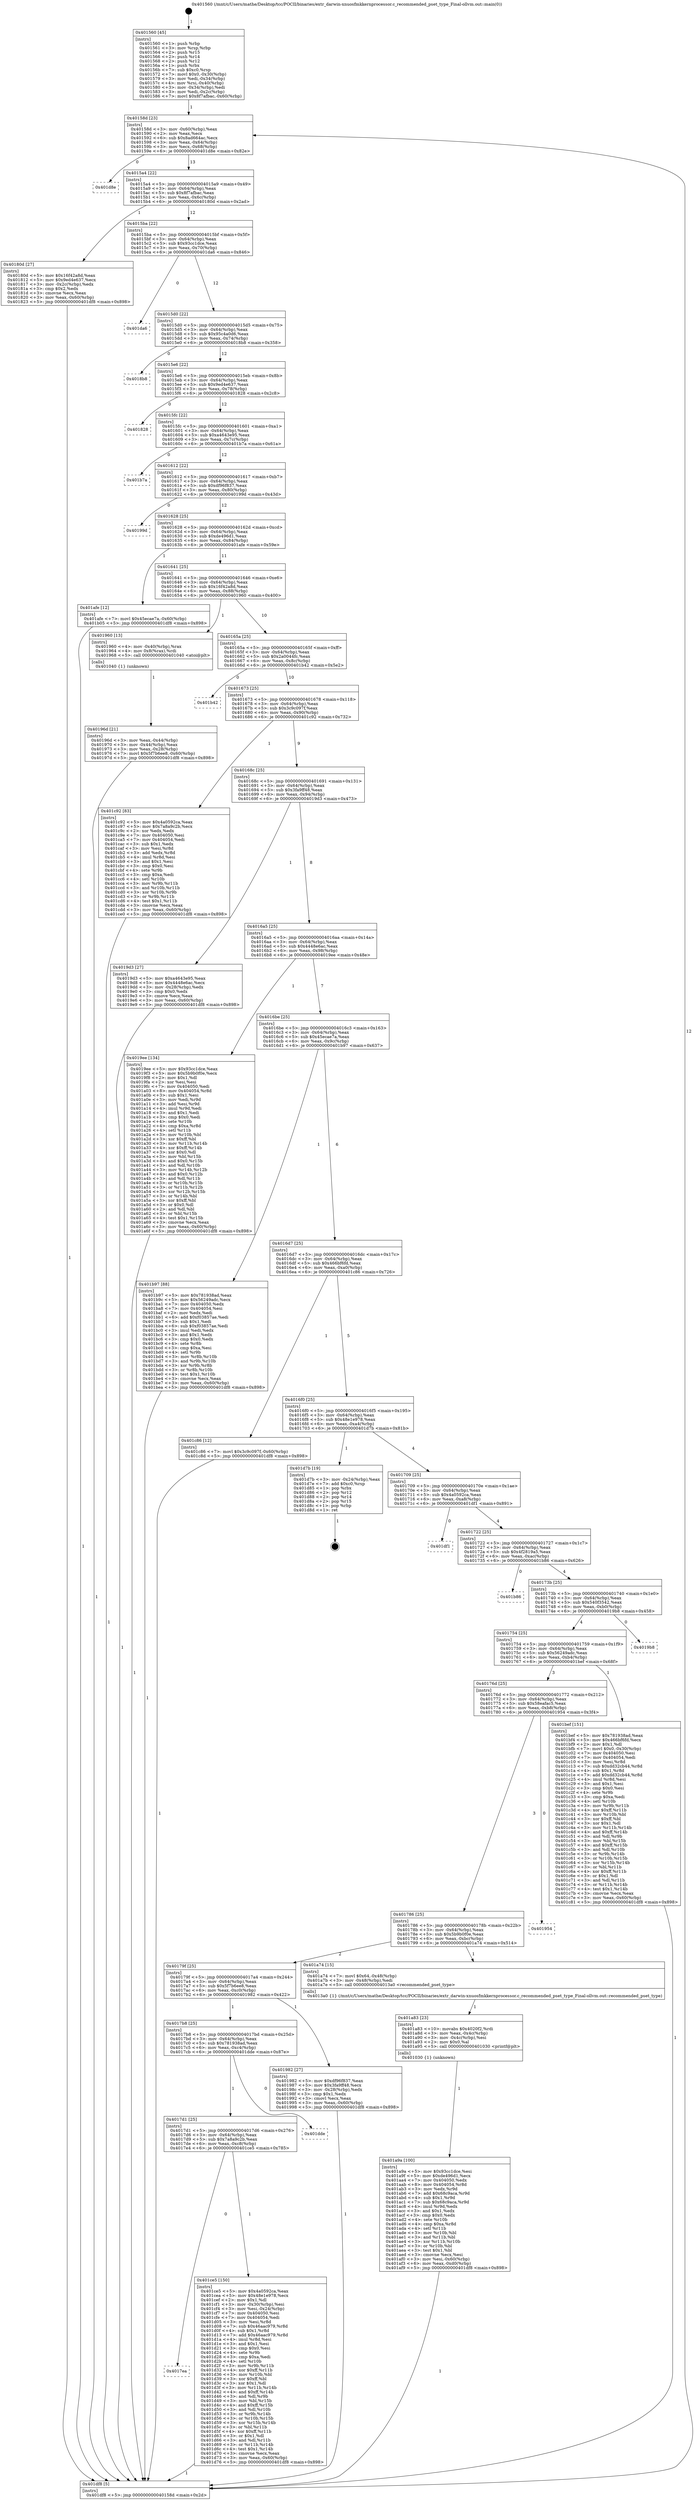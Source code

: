 digraph "0x401560" {
  label = "0x401560 (/mnt/c/Users/mathe/Desktop/tcc/POCII/binaries/extr_darwin-xnuosfmkkernprocessor.c_recommended_pset_type_Final-ollvm.out::main(0))"
  labelloc = "t"
  node[shape=record]

  Entry [label="",width=0.3,height=0.3,shape=circle,fillcolor=black,style=filled]
  "0x40158d" [label="{
     0x40158d [23]\l
     | [instrs]\l
     &nbsp;&nbsp;0x40158d \<+3\>: mov -0x60(%rbp),%eax\l
     &nbsp;&nbsp;0x401590 \<+2\>: mov %eax,%ecx\l
     &nbsp;&nbsp;0x401592 \<+6\>: sub $0x8ad664ac,%ecx\l
     &nbsp;&nbsp;0x401598 \<+3\>: mov %eax,-0x64(%rbp)\l
     &nbsp;&nbsp;0x40159b \<+3\>: mov %ecx,-0x68(%rbp)\l
     &nbsp;&nbsp;0x40159e \<+6\>: je 0000000000401d8e \<main+0x82e\>\l
  }"]
  "0x401d8e" [label="{
     0x401d8e\l
  }", style=dashed]
  "0x4015a4" [label="{
     0x4015a4 [22]\l
     | [instrs]\l
     &nbsp;&nbsp;0x4015a4 \<+5\>: jmp 00000000004015a9 \<main+0x49\>\l
     &nbsp;&nbsp;0x4015a9 \<+3\>: mov -0x64(%rbp),%eax\l
     &nbsp;&nbsp;0x4015ac \<+5\>: sub $0x8f7afbac,%eax\l
     &nbsp;&nbsp;0x4015b1 \<+3\>: mov %eax,-0x6c(%rbp)\l
     &nbsp;&nbsp;0x4015b4 \<+6\>: je 000000000040180d \<main+0x2ad\>\l
  }"]
  Exit [label="",width=0.3,height=0.3,shape=circle,fillcolor=black,style=filled,peripheries=2]
  "0x40180d" [label="{
     0x40180d [27]\l
     | [instrs]\l
     &nbsp;&nbsp;0x40180d \<+5\>: mov $0x16f42a8d,%eax\l
     &nbsp;&nbsp;0x401812 \<+5\>: mov $0x9ed4e637,%ecx\l
     &nbsp;&nbsp;0x401817 \<+3\>: mov -0x2c(%rbp),%edx\l
     &nbsp;&nbsp;0x40181a \<+3\>: cmp $0x2,%edx\l
     &nbsp;&nbsp;0x40181d \<+3\>: cmovne %ecx,%eax\l
     &nbsp;&nbsp;0x401820 \<+3\>: mov %eax,-0x60(%rbp)\l
     &nbsp;&nbsp;0x401823 \<+5\>: jmp 0000000000401df8 \<main+0x898\>\l
  }"]
  "0x4015ba" [label="{
     0x4015ba [22]\l
     | [instrs]\l
     &nbsp;&nbsp;0x4015ba \<+5\>: jmp 00000000004015bf \<main+0x5f\>\l
     &nbsp;&nbsp;0x4015bf \<+3\>: mov -0x64(%rbp),%eax\l
     &nbsp;&nbsp;0x4015c2 \<+5\>: sub $0x93cc1dce,%eax\l
     &nbsp;&nbsp;0x4015c7 \<+3\>: mov %eax,-0x70(%rbp)\l
     &nbsp;&nbsp;0x4015ca \<+6\>: je 0000000000401da6 \<main+0x846\>\l
  }"]
  "0x401df8" [label="{
     0x401df8 [5]\l
     | [instrs]\l
     &nbsp;&nbsp;0x401df8 \<+5\>: jmp 000000000040158d \<main+0x2d\>\l
  }"]
  "0x401560" [label="{
     0x401560 [45]\l
     | [instrs]\l
     &nbsp;&nbsp;0x401560 \<+1\>: push %rbp\l
     &nbsp;&nbsp;0x401561 \<+3\>: mov %rsp,%rbp\l
     &nbsp;&nbsp;0x401564 \<+2\>: push %r15\l
     &nbsp;&nbsp;0x401566 \<+2\>: push %r14\l
     &nbsp;&nbsp;0x401568 \<+2\>: push %r12\l
     &nbsp;&nbsp;0x40156a \<+1\>: push %rbx\l
     &nbsp;&nbsp;0x40156b \<+7\>: sub $0xc0,%rsp\l
     &nbsp;&nbsp;0x401572 \<+7\>: movl $0x0,-0x30(%rbp)\l
     &nbsp;&nbsp;0x401579 \<+3\>: mov %edi,-0x34(%rbp)\l
     &nbsp;&nbsp;0x40157c \<+4\>: mov %rsi,-0x40(%rbp)\l
     &nbsp;&nbsp;0x401580 \<+3\>: mov -0x34(%rbp),%edi\l
     &nbsp;&nbsp;0x401583 \<+3\>: mov %edi,-0x2c(%rbp)\l
     &nbsp;&nbsp;0x401586 \<+7\>: movl $0x8f7afbac,-0x60(%rbp)\l
  }"]
  "0x4017ea" [label="{
     0x4017ea\l
  }", style=dashed]
  "0x401da6" [label="{
     0x401da6\l
  }", style=dashed]
  "0x4015d0" [label="{
     0x4015d0 [22]\l
     | [instrs]\l
     &nbsp;&nbsp;0x4015d0 \<+5\>: jmp 00000000004015d5 \<main+0x75\>\l
     &nbsp;&nbsp;0x4015d5 \<+3\>: mov -0x64(%rbp),%eax\l
     &nbsp;&nbsp;0x4015d8 \<+5\>: sub $0x95c4a0d6,%eax\l
     &nbsp;&nbsp;0x4015dd \<+3\>: mov %eax,-0x74(%rbp)\l
     &nbsp;&nbsp;0x4015e0 \<+6\>: je 00000000004018b8 \<main+0x358\>\l
  }"]
  "0x401ce5" [label="{
     0x401ce5 [150]\l
     | [instrs]\l
     &nbsp;&nbsp;0x401ce5 \<+5\>: mov $0x4a0592ca,%eax\l
     &nbsp;&nbsp;0x401cea \<+5\>: mov $0x48e1e978,%ecx\l
     &nbsp;&nbsp;0x401cef \<+2\>: mov $0x1,%dl\l
     &nbsp;&nbsp;0x401cf1 \<+3\>: mov -0x30(%rbp),%esi\l
     &nbsp;&nbsp;0x401cf4 \<+3\>: mov %esi,-0x24(%rbp)\l
     &nbsp;&nbsp;0x401cf7 \<+7\>: mov 0x404050,%esi\l
     &nbsp;&nbsp;0x401cfe \<+7\>: mov 0x404054,%edi\l
     &nbsp;&nbsp;0x401d05 \<+3\>: mov %esi,%r8d\l
     &nbsp;&nbsp;0x401d08 \<+7\>: sub $0x46aac979,%r8d\l
     &nbsp;&nbsp;0x401d0f \<+4\>: sub $0x1,%r8d\l
     &nbsp;&nbsp;0x401d13 \<+7\>: add $0x46aac979,%r8d\l
     &nbsp;&nbsp;0x401d1a \<+4\>: imul %r8d,%esi\l
     &nbsp;&nbsp;0x401d1e \<+3\>: and $0x1,%esi\l
     &nbsp;&nbsp;0x401d21 \<+3\>: cmp $0x0,%esi\l
     &nbsp;&nbsp;0x401d24 \<+4\>: sete %r9b\l
     &nbsp;&nbsp;0x401d28 \<+3\>: cmp $0xa,%edi\l
     &nbsp;&nbsp;0x401d2b \<+4\>: setl %r10b\l
     &nbsp;&nbsp;0x401d2f \<+3\>: mov %r9b,%r11b\l
     &nbsp;&nbsp;0x401d32 \<+4\>: xor $0xff,%r11b\l
     &nbsp;&nbsp;0x401d36 \<+3\>: mov %r10b,%bl\l
     &nbsp;&nbsp;0x401d39 \<+3\>: xor $0xff,%bl\l
     &nbsp;&nbsp;0x401d3c \<+3\>: xor $0x1,%dl\l
     &nbsp;&nbsp;0x401d3f \<+3\>: mov %r11b,%r14b\l
     &nbsp;&nbsp;0x401d42 \<+4\>: and $0xff,%r14b\l
     &nbsp;&nbsp;0x401d46 \<+3\>: and %dl,%r9b\l
     &nbsp;&nbsp;0x401d49 \<+3\>: mov %bl,%r15b\l
     &nbsp;&nbsp;0x401d4c \<+4\>: and $0xff,%r15b\l
     &nbsp;&nbsp;0x401d50 \<+3\>: and %dl,%r10b\l
     &nbsp;&nbsp;0x401d53 \<+3\>: or %r9b,%r14b\l
     &nbsp;&nbsp;0x401d56 \<+3\>: or %r10b,%r15b\l
     &nbsp;&nbsp;0x401d59 \<+3\>: xor %r15b,%r14b\l
     &nbsp;&nbsp;0x401d5c \<+3\>: or %bl,%r11b\l
     &nbsp;&nbsp;0x401d5f \<+4\>: xor $0xff,%r11b\l
     &nbsp;&nbsp;0x401d63 \<+3\>: or $0x1,%dl\l
     &nbsp;&nbsp;0x401d66 \<+3\>: and %dl,%r11b\l
     &nbsp;&nbsp;0x401d69 \<+3\>: or %r11b,%r14b\l
     &nbsp;&nbsp;0x401d6c \<+4\>: test $0x1,%r14b\l
     &nbsp;&nbsp;0x401d70 \<+3\>: cmovne %ecx,%eax\l
     &nbsp;&nbsp;0x401d73 \<+3\>: mov %eax,-0x60(%rbp)\l
     &nbsp;&nbsp;0x401d76 \<+5\>: jmp 0000000000401df8 \<main+0x898\>\l
  }"]
  "0x4018b8" [label="{
     0x4018b8\l
  }", style=dashed]
  "0x4015e6" [label="{
     0x4015e6 [22]\l
     | [instrs]\l
     &nbsp;&nbsp;0x4015e6 \<+5\>: jmp 00000000004015eb \<main+0x8b\>\l
     &nbsp;&nbsp;0x4015eb \<+3\>: mov -0x64(%rbp),%eax\l
     &nbsp;&nbsp;0x4015ee \<+5\>: sub $0x9ed4e637,%eax\l
     &nbsp;&nbsp;0x4015f3 \<+3\>: mov %eax,-0x78(%rbp)\l
     &nbsp;&nbsp;0x4015f6 \<+6\>: je 0000000000401828 \<main+0x2c8\>\l
  }"]
  "0x4017d1" [label="{
     0x4017d1 [25]\l
     | [instrs]\l
     &nbsp;&nbsp;0x4017d1 \<+5\>: jmp 00000000004017d6 \<main+0x276\>\l
     &nbsp;&nbsp;0x4017d6 \<+3\>: mov -0x64(%rbp),%eax\l
     &nbsp;&nbsp;0x4017d9 \<+5\>: sub $0x7a8a9c2b,%eax\l
     &nbsp;&nbsp;0x4017de \<+6\>: mov %eax,-0xc8(%rbp)\l
     &nbsp;&nbsp;0x4017e4 \<+6\>: je 0000000000401ce5 \<main+0x785\>\l
  }"]
  "0x401828" [label="{
     0x401828\l
  }", style=dashed]
  "0x4015fc" [label="{
     0x4015fc [22]\l
     | [instrs]\l
     &nbsp;&nbsp;0x4015fc \<+5\>: jmp 0000000000401601 \<main+0xa1\>\l
     &nbsp;&nbsp;0x401601 \<+3\>: mov -0x64(%rbp),%eax\l
     &nbsp;&nbsp;0x401604 \<+5\>: sub $0xa4643e95,%eax\l
     &nbsp;&nbsp;0x401609 \<+3\>: mov %eax,-0x7c(%rbp)\l
     &nbsp;&nbsp;0x40160c \<+6\>: je 0000000000401b7a \<main+0x61a\>\l
  }"]
  "0x401dde" [label="{
     0x401dde\l
  }", style=dashed]
  "0x401b7a" [label="{
     0x401b7a\l
  }", style=dashed]
  "0x401612" [label="{
     0x401612 [22]\l
     | [instrs]\l
     &nbsp;&nbsp;0x401612 \<+5\>: jmp 0000000000401617 \<main+0xb7\>\l
     &nbsp;&nbsp;0x401617 \<+3\>: mov -0x64(%rbp),%eax\l
     &nbsp;&nbsp;0x40161a \<+5\>: sub $0xdf96f837,%eax\l
     &nbsp;&nbsp;0x40161f \<+3\>: mov %eax,-0x80(%rbp)\l
     &nbsp;&nbsp;0x401622 \<+6\>: je 000000000040199d \<main+0x43d\>\l
  }"]
  "0x401a9a" [label="{
     0x401a9a [100]\l
     | [instrs]\l
     &nbsp;&nbsp;0x401a9a \<+5\>: mov $0x93cc1dce,%esi\l
     &nbsp;&nbsp;0x401a9f \<+5\>: mov $0xde496d1,%ecx\l
     &nbsp;&nbsp;0x401aa4 \<+7\>: mov 0x404050,%edx\l
     &nbsp;&nbsp;0x401aab \<+8\>: mov 0x404054,%r8d\l
     &nbsp;&nbsp;0x401ab3 \<+3\>: mov %edx,%r9d\l
     &nbsp;&nbsp;0x401ab6 \<+7\>: add $0x68c9aca,%r9d\l
     &nbsp;&nbsp;0x401abd \<+4\>: sub $0x1,%r9d\l
     &nbsp;&nbsp;0x401ac1 \<+7\>: sub $0x68c9aca,%r9d\l
     &nbsp;&nbsp;0x401ac8 \<+4\>: imul %r9d,%edx\l
     &nbsp;&nbsp;0x401acc \<+3\>: and $0x1,%edx\l
     &nbsp;&nbsp;0x401acf \<+3\>: cmp $0x0,%edx\l
     &nbsp;&nbsp;0x401ad2 \<+4\>: sete %r10b\l
     &nbsp;&nbsp;0x401ad6 \<+4\>: cmp $0xa,%r8d\l
     &nbsp;&nbsp;0x401ada \<+4\>: setl %r11b\l
     &nbsp;&nbsp;0x401ade \<+3\>: mov %r10b,%bl\l
     &nbsp;&nbsp;0x401ae1 \<+3\>: and %r11b,%bl\l
     &nbsp;&nbsp;0x401ae4 \<+3\>: xor %r11b,%r10b\l
     &nbsp;&nbsp;0x401ae7 \<+3\>: or %r10b,%bl\l
     &nbsp;&nbsp;0x401aea \<+3\>: test $0x1,%bl\l
     &nbsp;&nbsp;0x401aed \<+3\>: cmovne %ecx,%esi\l
     &nbsp;&nbsp;0x401af0 \<+3\>: mov %esi,-0x60(%rbp)\l
     &nbsp;&nbsp;0x401af3 \<+6\>: mov %eax,-0xd0(%rbp)\l
     &nbsp;&nbsp;0x401af9 \<+5\>: jmp 0000000000401df8 \<main+0x898\>\l
  }"]
  "0x40199d" [label="{
     0x40199d\l
  }", style=dashed]
  "0x401628" [label="{
     0x401628 [25]\l
     | [instrs]\l
     &nbsp;&nbsp;0x401628 \<+5\>: jmp 000000000040162d \<main+0xcd\>\l
     &nbsp;&nbsp;0x40162d \<+3\>: mov -0x64(%rbp),%eax\l
     &nbsp;&nbsp;0x401630 \<+5\>: sub $0xde496d1,%eax\l
     &nbsp;&nbsp;0x401635 \<+6\>: mov %eax,-0x84(%rbp)\l
     &nbsp;&nbsp;0x40163b \<+6\>: je 0000000000401afe \<main+0x59e\>\l
  }"]
  "0x401a83" [label="{
     0x401a83 [23]\l
     | [instrs]\l
     &nbsp;&nbsp;0x401a83 \<+10\>: movabs $0x4020f2,%rdi\l
     &nbsp;&nbsp;0x401a8d \<+3\>: mov %eax,-0x4c(%rbp)\l
     &nbsp;&nbsp;0x401a90 \<+3\>: mov -0x4c(%rbp),%esi\l
     &nbsp;&nbsp;0x401a93 \<+2\>: mov $0x0,%al\l
     &nbsp;&nbsp;0x401a95 \<+5\>: call 0000000000401030 \<printf@plt\>\l
     | [calls]\l
     &nbsp;&nbsp;0x401030 \{1\} (unknown)\l
  }"]
  "0x401afe" [label="{
     0x401afe [12]\l
     | [instrs]\l
     &nbsp;&nbsp;0x401afe \<+7\>: movl $0x45ecae7a,-0x60(%rbp)\l
     &nbsp;&nbsp;0x401b05 \<+5\>: jmp 0000000000401df8 \<main+0x898\>\l
  }"]
  "0x401641" [label="{
     0x401641 [25]\l
     | [instrs]\l
     &nbsp;&nbsp;0x401641 \<+5\>: jmp 0000000000401646 \<main+0xe6\>\l
     &nbsp;&nbsp;0x401646 \<+3\>: mov -0x64(%rbp),%eax\l
     &nbsp;&nbsp;0x401649 \<+5\>: sub $0x16f42a8d,%eax\l
     &nbsp;&nbsp;0x40164e \<+6\>: mov %eax,-0x88(%rbp)\l
     &nbsp;&nbsp;0x401654 \<+6\>: je 0000000000401960 \<main+0x400\>\l
  }"]
  "0x4017b8" [label="{
     0x4017b8 [25]\l
     | [instrs]\l
     &nbsp;&nbsp;0x4017b8 \<+5\>: jmp 00000000004017bd \<main+0x25d\>\l
     &nbsp;&nbsp;0x4017bd \<+3\>: mov -0x64(%rbp),%eax\l
     &nbsp;&nbsp;0x4017c0 \<+5\>: sub $0x781938ad,%eax\l
     &nbsp;&nbsp;0x4017c5 \<+6\>: mov %eax,-0xc4(%rbp)\l
     &nbsp;&nbsp;0x4017cb \<+6\>: je 0000000000401dde \<main+0x87e\>\l
  }"]
  "0x401960" [label="{
     0x401960 [13]\l
     | [instrs]\l
     &nbsp;&nbsp;0x401960 \<+4\>: mov -0x40(%rbp),%rax\l
     &nbsp;&nbsp;0x401964 \<+4\>: mov 0x8(%rax),%rdi\l
     &nbsp;&nbsp;0x401968 \<+5\>: call 0000000000401040 \<atoi@plt\>\l
     | [calls]\l
     &nbsp;&nbsp;0x401040 \{1\} (unknown)\l
  }"]
  "0x40165a" [label="{
     0x40165a [25]\l
     | [instrs]\l
     &nbsp;&nbsp;0x40165a \<+5\>: jmp 000000000040165f \<main+0xff\>\l
     &nbsp;&nbsp;0x40165f \<+3\>: mov -0x64(%rbp),%eax\l
     &nbsp;&nbsp;0x401662 \<+5\>: sub $0x2a0044fc,%eax\l
     &nbsp;&nbsp;0x401667 \<+6\>: mov %eax,-0x8c(%rbp)\l
     &nbsp;&nbsp;0x40166d \<+6\>: je 0000000000401b42 \<main+0x5e2\>\l
  }"]
  "0x40196d" [label="{
     0x40196d [21]\l
     | [instrs]\l
     &nbsp;&nbsp;0x40196d \<+3\>: mov %eax,-0x44(%rbp)\l
     &nbsp;&nbsp;0x401970 \<+3\>: mov -0x44(%rbp),%eax\l
     &nbsp;&nbsp;0x401973 \<+3\>: mov %eax,-0x28(%rbp)\l
     &nbsp;&nbsp;0x401976 \<+7\>: movl $0x5f7b6ee8,-0x60(%rbp)\l
     &nbsp;&nbsp;0x40197d \<+5\>: jmp 0000000000401df8 \<main+0x898\>\l
  }"]
  "0x401982" [label="{
     0x401982 [27]\l
     | [instrs]\l
     &nbsp;&nbsp;0x401982 \<+5\>: mov $0xdf96f837,%eax\l
     &nbsp;&nbsp;0x401987 \<+5\>: mov $0x3fa9ff48,%ecx\l
     &nbsp;&nbsp;0x40198c \<+3\>: mov -0x28(%rbp),%edx\l
     &nbsp;&nbsp;0x40198f \<+3\>: cmp $0x1,%edx\l
     &nbsp;&nbsp;0x401992 \<+3\>: cmovl %ecx,%eax\l
     &nbsp;&nbsp;0x401995 \<+3\>: mov %eax,-0x60(%rbp)\l
     &nbsp;&nbsp;0x401998 \<+5\>: jmp 0000000000401df8 \<main+0x898\>\l
  }"]
  "0x401b42" [label="{
     0x401b42\l
  }", style=dashed]
  "0x401673" [label="{
     0x401673 [25]\l
     | [instrs]\l
     &nbsp;&nbsp;0x401673 \<+5\>: jmp 0000000000401678 \<main+0x118\>\l
     &nbsp;&nbsp;0x401678 \<+3\>: mov -0x64(%rbp),%eax\l
     &nbsp;&nbsp;0x40167b \<+5\>: sub $0x3c9c097f,%eax\l
     &nbsp;&nbsp;0x401680 \<+6\>: mov %eax,-0x90(%rbp)\l
     &nbsp;&nbsp;0x401686 \<+6\>: je 0000000000401c92 \<main+0x732\>\l
  }"]
  "0x40179f" [label="{
     0x40179f [25]\l
     | [instrs]\l
     &nbsp;&nbsp;0x40179f \<+5\>: jmp 00000000004017a4 \<main+0x244\>\l
     &nbsp;&nbsp;0x4017a4 \<+3\>: mov -0x64(%rbp),%eax\l
     &nbsp;&nbsp;0x4017a7 \<+5\>: sub $0x5f7b6ee8,%eax\l
     &nbsp;&nbsp;0x4017ac \<+6\>: mov %eax,-0xc0(%rbp)\l
     &nbsp;&nbsp;0x4017b2 \<+6\>: je 0000000000401982 \<main+0x422\>\l
  }"]
  "0x401c92" [label="{
     0x401c92 [83]\l
     | [instrs]\l
     &nbsp;&nbsp;0x401c92 \<+5\>: mov $0x4a0592ca,%eax\l
     &nbsp;&nbsp;0x401c97 \<+5\>: mov $0x7a8a9c2b,%ecx\l
     &nbsp;&nbsp;0x401c9c \<+2\>: xor %edx,%edx\l
     &nbsp;&nbsp;0x401c9e \<+7\>: mov 0x404050,%esi\l
     &nbsp;&nbsp;0x401ca5 \<+7\>: mov 0x404054,%edi\l
     &nbsp;&nbsp;0x401cac \<+3\>: sub $0x1,%edx\l
     &nbsp;&nbsp;0x401caf \<+3\>: mov %esi,%r8d\l
     &nbsp;&nbsp;0x401cb2 \<+3\>: add %edx,%r8d\l
     &nbsp;&nbsp;0x401cb5 \<+4\>: imul %r8d,%esi\l
     &nbsp;&nbsp;0x401cb9 \<+3\>: and $0x1,%esi\l
     &nbsp;&nbsp;0x401cbc \<+3\>: cmp $0x0,%esi\l
     &nbsp;&nbsp;0x401cbf \<+4\>: sete %r9b\l
     &nbsp;&nbsp;0x401cc3 \<+3\>: cmp $0xa,%edi\l
     &nbsp;&nbsp;0x401cc6 \<+4\>: setl %r10b\l
     &nbsp;&nbsp;0x401cca \<+3\>: mov %r9b,%r11b\l
     &nbsp;&nbsp;0x401ccd \<+3\>: and %r10b,%r11b\l
     &nbsp;&nbsp;0x401cd0 \<+3\>: xor %r10b,%r9b\l
     &nbsp;&nbsp;0x401cd3 \<+3\>: or %r9b,%r11b\l
     &nbsp;&nbsp;0x401cd6 \<+4\>: test $0x1,%r11b\l
     &nbsp;&nbsp;0x401cda \<+3\>: cmovne %ecx,%eax\l
     &nbsp;&nbsp;0x401cdd \<+3\>: mov %eax,-0x60(%rbp)\l
     &nbsp;&nbsp;0x401ce0 \<+5\>: jmp 0000000000401df8 \<main+0x898\>\l
  }"]
  "0x40168c" [label="{
     0x40168c [25]\l
     | [instrs]\l
     &nbsp;&nbsp;0x40168c \<+5\>: jmp 0000000000401691 \<main+0x131\>\l
     &nbsp;&nbsp;0x401691 \<+3\>: mov -0x64(%rbp),%eax\l
     &nbsp;&nbsp;0x401694 \<+5\>: sub $0x3fa9ff48,%eax\l
     &nbsp;&nbsp;0x401699 \<+6\>: mov %eax,-0x94(%rbp)\l
     &nbsp;&nbsp;0x40169f \<+6\>: je 00000000004019d3 \<main+0x473\>\l
  }"]
  "0x401a74" [label="{
     0x401a74 [15]\l
     | [instrs]\l
     &nbsp;&nbsp;0x401a74 \<+7\>: movl $0x64,-0x48(%rbp)\l
     &nbsp;&nbsp;0x401a7b \<+3\>: mov -0x48(%rbp),%edi\l
     &nbsp;&nbsp;0x401a7e \<+5\>: call 00000000004013a0 \<recommended_pset_type\>\l
     | [calls]\l
     &nbsp;&nbsp;0x4013a0 \{1\} (/mnt/c/Users/mathe/Desktop/tcc/POCII/binaries/extr_darwin-xnuosfmkkernprocessor.c_recommended_pset_type_Final-ollvm.out::recommended_pset_type)\l
  }"]
  "0x4019d3" [label="{
     0x4019d3 [27]\l
     | [instrs]\l
     &nbsp;&nbsp;0x4019d3 \<+5\>: mov $0xa4643e95,%eax\l
     &nbsp;&nbsp;0x4019d8 \<+5\>: mov $0x4448e6ac,%ecx\l
     &nbsp;&nbsp;0x4019dd \<+3\>: mov -0x28(%rbp),%edx\l
     &nbsp;&nbsp;0x4019e0 \<+3\>: cmp $0x0,%edx\l
     &nbsp;&nbsp;0x4019e3 \<+3\>: cmove %ecx,%eax\l
     &nbsp;&nbsp;0x4019e6 \<+3\>: mov %eax,-0x60(%rbp)\l
     &nbsp;&nbsp;0x4019e9 \<+5\>: jmp 0000000000401df8 \<main+0x898\>\l
  }"]
  "0x4016a5" [label="{
     0x4016a5 [25]\l
     | [instrs]\l
     &nbsp;&nbsp;0x4016a5 \<+5\>: jmp 00000000004016aa \<main+0x14a\>\l
     &nbsp;&nbsp;0x4016aa \<+3\>: mov -0x64(%rbp),%eax\l
     &nbsp;&nbsp;0x4016ad \<+5\>: sub $0x4448e6ac,%eax\l
     &nbsp;&nbsp;0x4016b2 \<+6\>: mov %eax,-0x98(%rbp)\l
     &nbsp;&nbsp;0x4016b8 \<+6\>: je 00000000004019ee \<main+0x48e\>\l
  }"]
  "0x401786" [label="{
     0x401786 [25]\l
     | [instrs]\l
     &nbsp;&nbsp;0x401786 \<+5\>: jmp 000000000040178b \<main+0x22b\>\l
     &nbsp;&nbsp;0x40178b \<+3\>: mov -0x64(%rbp),%eax\l
     &nbsp;&nbsp;0x40178e \<+5\>: sub $0x5b9b0f0e,%eax\l
     &nbsp;&nbsp;0x401793 \<+6\>: mov %eax,-0xbc(%rbp)\l
     &nbsp;&nbsp;0x401799 \<+6\>: je 0000000000401a74 \<main+0x514\>\l
  }"]
  "0x4019ee" [label="{
     0x4019ee [134]\l
     | [instrs]\l
     &nbsp;&nbsp;0x4019ee \<+5\>: mov $0x93cc1dce,%eax\l
     &nbsp;&nbsp;0x4019f3 \<+5\>: mov $0x5b9b0f0e,%ecx\l
     &nbsp;&nbsp;0x4019f8 \<+2\>: mov $0x1,%dl\l
     &nbsp;&nbsp;0x4019fa \<+2\>: xor %esi,%esi\l
     &nbsp;&nbsp;0x4019fc \<+7\>: mov 0x404050,%edi\l
     &nbsp;&nbsp;0x401a03 \<+8\>: mov 0x404054,%r8d\l
     &nbsp;&nbsp;0x401a0b \<+3\>: sub $0x1,%esi\l
     &nbsp;&nbsp;0x401a0e \<+3\>: mov %edi,%r9d\l
     &nbsp;&nbsp;0x401a11 \<+3\>: add %esi,%r9d\l
     &nbsp;&nbsp;0x401a14 \<+4\>: imul %r9d,%edi\l
     &nbsp;&nbsp;0x401a18 \<+3\>: and $0x1,%edi\l
     &nbsp;&nbsp;0x401a1b \<+3\>: cmp $0x0,%edi\l
     &nbsp;&nbsp;0x401a1e \<+4\>: sete %r10b\l
     &nbsp;&nbsp;0x401a22 \<+4\>: cmp $0xa,%r8d\l
     &nbsp;&nbsp;0x401a26 \<+4\>: setl %r11b\l
     &nbsp;&nbsp;0x401a2a \<+3\>: mov %r10b,%bl\l
     &nbsp;&nbsp;0x401a2d \<+3\>: xor $0xff,%bl\l
     &nbsp;&nbsp;0x401a30 \<+3\>: mov %r11b,%r14b\l
     &nbsp;&nbsp;0x401a33 \<+4\>: xor $0xff,%r14b\l
     &nbsp;&nbsp;0x401a37 \<+3\>: xor $0x0,%dl\l
     &nbsp;&nbsp;0x401a3a \<+3\>: mov %bl,%r15b\l
     &nbsp;&nbsp;0x401a3d \<+4\>: and $0x0,%r15b\l
     &nbsp;&nbsp;0x401a41 \<+3\>: and %dl,%r10b\l
     &nbsp;&nbsp;0x401a44 \<+3\>: mov %r14b,%r12b\l
     &nbsp;&nbsp;0x401a47 \<+4\>: and $0x0,%r12b\l
     &nbsp;&nbsp;0x401a4b \<+3\>: and %dl,%r11b\l
     &nbsp;&nbsp;0x401a4e \<+3\>: or %r10b,%r15b\l
     &nbsp;&nbsp;0x401a51 \<+3\>: or %r11b,%r12b\l
     &nbsp;&nbsp;0x401a54 \<+3\>: xor %r12b,%r15b\l
     &nbsp;&nbsp;0x401a57 \<+3\>: or %r14b,%bl\l
     &nbsp;&nbsp;0x401a5a \<+3\>: xor $0xff,%bl\l
     &nbsp;&nbsp;0x401a5d \<+3\>: or $0x0,%dl\l
     &nbsp;&nbsp;0x401a60 \<+2\>: and %dl,%bl\l
     &nbsp;&nbsp;0x401a62 \<+3\>: or %bl,%r15b\l
     &nbsp;&nbsp;0x401a65 \<+4\>: test $0x1,%r15b\l
     &nbsp;&nbsp;0x401a69 \<+3\>: cmovne %ecx,%eax\l
     &nbsp;&nbsp;0x401a6c \<+3\>: mov %eax,-0x60(%rbp)\l
     &nbsp;&nbsp;0x401a6f \<+5\>: jmp 0000000000401df8 \<main+0x898\>\l
  }"]
  "0x4016be" [label="{
     0x4016be [25]\l
     | [instrs]\l
     &nbsp;&nbsp;0x4016be \<+5\>: jmp 00000000004016c3 \<main+0x163\>\l
     &nbsp;&nbsp;0x4016c3 \<+3\>: mov -0x64(%rbp),%eax\l
     &nbsp;&nbsp;0x4016c6 \<+5\>: sub $0x45ecae7a,%eax\l
     &nbsp;&nbsp;0x4016cb \<+6\>: mov %eax,-0x9c(%rbp)\l
     &nbsp;&nbsp;0x4016d1 \<+6\>: je 0000000000401b97 \<main+0x637\>\l
  }"]
  "0x401954" [label="{
     0x401954\l
  }", style=dashed]
  "0x401b97" [label="{
     0x401b97 [88]\l
     | [instrs]\l
     &nbsp;&nbsp;0x401b97 \<+5\>: mov $0x781938ad,%eax\l
     &nbsp;&nbsp;0x401b9c \<+5\>: mov $0x56249adc,%ecx\l
     &nbsp;&nbsp;0x401ba1 \<+7\>: mov 0x404050,%edx\l
     &nbsp;&nbsp;0x401ba8 \<+7\>: mov 0x404054,%esi\l
     &nbsp;&nbsp;0x401baf \<+2\>: mov %edx,%edi\l
     &nbsp;&nbsp;0x401bb1 \<+6\>: add $0xf03857ae,%edi\l
     &nbsp;&nbsp;0x401bb7 \<+3\>: sub $0x1,%edi\l
     &nbsp;&nbsp;0x401bba \<+6\>: sub $0xf03857ae,%edi\l
     &nbsp;&nbsp;0x401bc0 \<+3\>: imul %edi,%edx\l
     &nbsp;&nbsp;0x401bc3 \<+3\>: and $0x1,%edx\l
     &nbsp;&nbsp;0x401bc6 \<+3\>: cmp $0x0,%edx\l
     &nbsp;&nbsp;0x401bc9 \<+4\>: sete %r8b\l
     &nbsp;&nbsp;0x401bcd \<+3\>: cmp $0xa,%esi\l
     &nbsp;&nbsp;0x401bd0 \<+4\>: setl %r9b\l
     &nbsp;&nbsp;0x401bd4 \<+3\>: mov %r8b,%r10b\l
     &nbsp;&nbsp;0x401bd7 \<+3\>: and %r9b,%r10b\l
     &nbsp;&nbsp;0x401bda \<+3\>: xor %r9b,%r8b\l
     &nbsp;&nbsp;0x401bdd \<+3\>: or %r8b,%r10b\l
     &nbsp;&nbsp;0x401be0 \<+4\>: test $0x1,%r10b\l
     &nbsp;&nbsp;0x401be4 \<+3\>: cmovne %ecx,%eax\l
     &nbsp;&nbsp;0x401be7 \<+3\>: mov %eax,-0x60(%rbp)\l
     &nbsp;&nbsp;0x401bea \<+5\>: jmp 0000000000401df8 \<main+0x898\>\l
  }"]
  "0x4016d7" [label="{
     0x4016d7 [25]\l
     | [instrs]\l
     &nbsp;&nbsp;0x4016d7 \<+5\>: jmp 00000000004016dc \<main+0x17c\>\l
     &nbsp;&nbsp;0x4016dc \<+3\>: mov -0x64(%rbp),%eax\l
     &nbsp;&nbsp;0x4016df \<+5\>: sub $0x466bf6fd,%eax\l
     &nbsp;&nbsp;0x4016e4 \<+6\>: mov %eax,-0xa0(%rbp)\l
     &nbsp;&nbsp;0x4016ea \<+6\>: je 0000000000401c86 \<main+0x726\>\l
  }"]
  "0x40176d" [label="{
     0x40176d [25]\l
     | [instrs]\l
     &nbsp;&nbsp;0x40176d \<+5\>: jmp 0000000000401772 \<main+0x212\>\l
     &nbsp;&nbsp;0x401772 \<+3\>: mov -0x64(%rbp),%eax\l
     &nbsp;&nbsp;0x401775 \<+5\>: sub $0x58eafac5,%eax\l
     &nbsp;&nbsp;0x40177a \<+6\>: mov %eax,-0xb8(%rbp)\l
     &nbsp;&nbsp;0x401780 \<+6\>: je 0000000000401954 \<main+0x3f4\>\l
  }"]
  "0x401c86" [label="{
     0x401c86 [12]\l
     | [instrs]\l
     &nbsp;&nbsp;0x401c86 \<+7\>: movl $0x3c9c097f,-0x60(%rbp)\l
     &nbsp;&nbsp;0x401c8d \<+5\>: jmp 0000000000401df8 \<main+0x898\>\l
  }"]
  "0x4016f0" [label="{
     0x4016f0 [25]\l
     | [instrs]\l
     &nbsp;&nbsp;0x4016f0 \<+5\>: jmp 00000000004016f5 \<main+0x195\>\l
     &nbsp;&nbsp;0x4016f5 \<+3\>: mov -0x64(%rbp),%eax\l
     &nbsp;&nbsp;0x4016f8 \<+5\>: sub $0x48e1e978,%eax\l
     &nbsp;&nbsp;0x4016fd \<+6\>: mov %eax,-0xa4(%rbp)\l
     &nbsp;&nbsp;0x401703 \<+6\>: je 0000000000401d7b \<main+0x81b\>\l
  }"]
  "0x401bef" [label="{
     0x401bef [151]\l
     | [instrs]\l
     &nbsp;&nbsp;0x401bef \<+5\>: mov $0x781938ad,%eax\l
     &nbsp;&nbsp;0x401bf4 \<+5\>: mov $0x466bf6fd,%ecx\l
     &nbsp;&nbsp;0x401bf9 \<+2\>: mov $0x1,%dl\l
     &nbsp;&nbsp;0x401bfb \<+7\>: movl $0x0,-0x30(%rbp)\l
     &nbsp;&nbsp;0x401c02 \<+7\>: mov 0x404050,%esi\l
     &nbsp;&nbsp;0x401c09 \<+7\>: mov 0x404054,%edi\l
     &nbsp;&nbsp;0x401c10 \<+3\>: mov %esi,%r8d\l
     &nbsp;&nbsp;0x401c13 \<+7\>: sub $0xdd32cb44,%r8d\l
     &nbsp;&nbsp;0x401c1a \<+4\>: sub $0x1,%r8d\l
     &nbsp;&nbsp;0x401c1e \<+7\>: add $0xdd32cb44,%r8d\l
     &nbsp;&nbsp;0x401c25 \<+4\>: imul %r8d,%esi\l
     &nbsp;&nbsp;0x401c29 \<+3\>: and $0x1,%esi\l
     &nbsp;&nbsp;0x401c2c \<+3\>: cmp $0x0,%esi\l
     &nbsp;&nbsp;0x401c2f \<+4\>: sete %r9b\l
     &nbsp;&nbsp;0x401c33 \<+3\>: cmp $0xa,%edi\l
     &nbsp;&nbsp;0x401c36 \<+4\>: setl %r10b\l
     &nbsp;&nbsp;0x401c3a \<+3\>: mov %r9b,%r11b\l
     &nbsp;&nbsp;0x401c3d \<+4\>: xor $0xff,%r11b\l
     &nbsp;&nbsp;0x401c41 \<+3\>: mov %r10b,%bl\l
     &nbsp;&nbsp;0x401c44 \<+3\>: xor $0xff,%bl\l
     &nbsp;&nbsp;0x401c47 \<+3\>: xor $0x1,%dl\l
     &nbsp;&nbsp;0x401c4a \<+3\>: mov %r11b,%r14b\l
     &nbsp;&nbsp;0x401c4d \<+4\>: and $0xff,%r14b\l
     &nbsp;&nbsp;0x401c51 \<+3\>: and %dl,%r9b\l
     &nbsp;&nbsp;0x401c54 \<+3\>: mov %bl,%r15b\l
     &nbsp;&nbsp;0x401c57 \<+4\>: and $0xff,%r15b\l
     &nbsp;&nbsp;0x401c5b \<+3\>: and %dl,%r10b\l
     &nbsp;&nbsp;0x401c5e \<+3\>: or %r9b,%r14b\l
     &nbsp;&nbsp;0x401c61 \<+3\>: or %r10b,%r15b\l
     &nbsp;&nbsp;0x401c64 \<+3\>: xor %r15b,%r14b\l
     &nbsp;&nbsp;0x401c67 \<+3\>: or %bl,%r11b\l
     &nbsp;&nbsp;0x401c6a \<+4\>: xor $0xff,%r11b\l
     &nbsp;&nbsp;0x401c6e \<+3\>: or $0x1,%dl\l
     &nbsp;&nbsp;0x401c71 \<+3\>: and %dl,%r11b\l
     &nbsp;&nbsp;0x401c74 \<+3\>: or %r11b,%r14b\l
     &nbsp;&nbsp;0x401c77 \<+4\>: test $0x1,%r14b\l
     &nbsp;&nbsp;0x401c7b \<+3\>: cmovne %ecx,%eax\l
     &nbsp;&nbsp;0x401c7e \<+3\>: mov %eax,-0x60(%rbp)\l
     &nbsp;&nbsp;0x401c81 \<+5\>: jmp 0000000000401df8 \<main+0x898\>\l
  }"]
  "0x401d7b" [label="{
     0x401d7b [19]\l
     | [instrs]\l
     &nbsp;&nbsp;0x401d7b \<+3\>: mov -0x24(%rbp),%eax\l
     &nbsp;&nbsp;0x401d7e \<+7\>: add $0xc0,%rsp\l
     &nbsp;&nbsp;0x401d85 \<+1\>: pop %rbx\l
     &nbsp;&nbsp;0x401d86 \<+2\>: pop %r12\l
     &nbsp;&nbsp;0x401d88 \<+2\>: pop %r14\l
     &nbsp;&nbsp;0x401d8a \<+2\>: pop %r15\l
     &nbsp;&nbsp;0x401d8c \<+1\>: pop %rbp\l
     &nbsp;&nbsp;0x401d8d \<+1\>: ret\l
  }"]
  "0x401709" [label="{
     0x401709 [25]\l
     | [instrs]\l
     &nbsp;&nbsp;0x401709 \<+5\>: jmp 000000000040170e \<main+0x1ae\>\l
     &nbsp;&nbsp;0x40170e \<+3\>: mov -0x64(%rbp),%eax\l
     &nbsp;&nbsp;0x401711 \<+5\>: sub $0x4a0592ca,%eax\l
     &nbsp;&nbsp;0x401716 \<+6\>: mov %eax,-0xa8(%rbp)\l
     &nbsp;&nbsp;0x40171c \<+6\>: je 0000000000401df1 \<main+0x891\>\l
  }"]
  "0x401754" [label="{
     0x401754 [25]\l
     | [instrs]\l
     &nbsp;&nbsp;0x401754 \<+5\>: jmp 0000000000401759 \<main+0x1f9\>\l
     &nbsp;&nbsp;0x401759 \<+3\>: mov -0x64(%rbp),%eax\l
     &nbsp;&nbsp;0x40175c \<+5\>: sub $0x56249adc,%eax\l
     &nbsp;&nbsp;0x401761 \<+6\>: mov %eax,-0xb4(%rbp)\l
     &nbsp;&nbsp;0x401767 \<+6\>: je 0000000000401bef \<main+0x68f\>\l
  }"]
  "0x401df1" [label="{
     0x401df1\l
  }", style=dashed]
  "0x401722" [label="{
     0x401722 [25]\l
     | [instrs]\l
     &nbsp;&nbsp;0x401722 \<+5\>: jmp 0000000000401727 \<main+0x1c7\>\l
     &nbsp;&nbsp;0x401727 \<+3\>: mov -0x64(%rbp),%eax\l
     &nbsp;&nbsp;0x40172a \<+5\>: sub $0x4f2819a5,%eax\l
     &nbsp;&nbsp;0x40172f \<+6\>: mov %eax,-0xac(%rbp)\l
     &nbsp;&nbsp;0x401735 \<+6\>: je 0000000000401b86 \<main+0x626\>\l
  }"]
  "0x4019b8" [label="{
     0x4019b8\l
  }", style=dashed]
  "0x401b86" [label="{
     0x401b86\l
  }", style=dashed]
  "0x40173b" [label="{
     0x40173b [25]\l
     | [instrs]\l
     &nbsp;&nbsp;0x40173b \<+5\>: jmp 0000000000401740 \<main+0x1e0\>\l
     &nbsp;&nbsp;0x401740 \<+3\>: mov -0x64(%rbp),%eax\l
     &nbsp;&nbsp;0x401743 \<+5\>: sub $0x540f3542,%eax\l
     &nbsp;&nbsp;0x401748 \<+6\>: mov %eax,-0xb0(%rbp)\l
     &nbsp;&nbsp;0x40174e \<+6\>: je 00000000004019b8 \<main+0x458\>\l
  }"]
  Entry -> "0x401560" [label=" 1"]
  "0x40158d" -> "0x401d8e" [label=" 0"]
  "0x40158d" -> "0x4015a4" [label=" 13"]
  "0x401d7b" -> Exit [label=" 1"]
  "0x4015a4" -> "0x40180d" [label=" 1"]
  "0x4015a4" -> "0x4015ba" [label=" 12"]
  "0x40180d" -> "0x401df8" [label=" 1"]
  "0x401560" -> "0x40158d" [label=" 1"]
  "0x401df8" -> "0x40158d" [label=" 12"]
  "0x401ce5" -> "0x401df8" [label=" 1"]
  "0x4015ba" -> "0x401da6" [label=" 0"]
  "0x4015ba" -> "0x4015d0" [label=" 12"]
  "0x4017d1" -> "0x4017ea" [label=" 0"]
  "0x4015d0" -> "0x4018b8" [label=" 0"]
  "0x4015d0" -> "0x4015e6" [label=" 12"]
  "0x4017d1" -> "0x401ce5" [label=" 1"]
  "0x4015e6" -> "0x401828" [label=" 0"]
  "0x4015e6" -> "0x4015fc" [label=" 12"]
  "0x4017b8" -> "0x4017d1" [label=" 1"]
  "0x4015fc" -> "0x401b7a" [label=" 0"]
  "0x4015fc" -> "0x401612" [label=" 12"]
  "0x4017b8" -> "0x401dde" [label=" 0"]
  "0x401612" -> "0x40199d" [label=" 0"]
  "0x401612" -> "0x401628" [label=" 12"]
  "0x401c92" -> "0x401df8" [label=" 1"]
  "0x401628" -> "0x401afe" [label=" 1"]
  "0x401628" -> "0x401641" [label=" 11"]
  "0x401c86" -> "0x401df8" [label=" 1"]
  "0x401641" -> "0x401960" [label=" 1"]
  "0x401641" -> "0x40165a" [label=" 10"]
  "0x401960" -> "0x40196d" [label=" 1"]
  "0x40196d" -> "0x401df8" [label=" 1"]
  "0x401bef" -> "0x401df8" [label=" 1"]
  "0x40165a" -> "0x401b42" [label=" 0"]
  "0x40165a" -> "0x401673" [label=" 10"]
  "0x401b97" -> "0x401df8" [label=" 1"]
  "0x401673" -> "0x401c92" [label=" 1"]
  "0x401673" -> "0x40168c" [label=" 9"]
  "0x401a9a" -> "0x401df8" [label=" 1"]
  "0x40168c" -> "0x4019d3" [label=" 1"]
  "0x40168c" -> "0x4016a5" [label=" 8"]
  "0x401a83" -> "0x401a9a" [label=" 1"]
  "0x4016a5" -> "0x4019ee" [label=" 1"]
  "0x4016a5" -> "0x4016be" [label=" 7"]
  "0x4019ee" -> "0x401df8" [label=" 1"]
  "0x4016be" -> "0x401b97" [label=" 1"]
  "0x4016be" -> "0x4016d7" [label=" 6"]
  "0x4019d3" -> "0x401df8" [label=" 1"]
  "0x4016d7" -> "0x401c86" [label=" 1"]
  "0x4016d7" -> "0x4016f0" [label=" 5"]
  "0x40179f" -> "0x4017b8" [label=" 1"]
  "0x4016f0" -> "0x401d7b" [label=" 1"]
  "0x4016f0" -> "0x401709" [label=" 4"]
  "0x40179f" -> "0x401982" [label=" 1"]
  "0x401709" -> "0x401df1" [label=" 0"]
  "0x401709" -> "0x401722" [label=" 4"]
  "0x401786" -> "0x40179f" [label=" 2"]
  "0x401722" -> "0x401b86" [label=" 0"]
  "0x401722" -> "0x40173b" [label=" 4"]
  "0x401786" -> "0x401a74" [label=" 1"]
  "0x40173b" -> "0x4019b8" [label=" 0"]
  "0x40173b" -> "0x401754" [label=" 4"]
  "0x401afe" -> "0x401df8" [label=" 1"]
  "0x401754" -> "0x401bef" [label=" 1"]
  "0x401754" -> "0x40176d" [label=" 3"]
  "0x401982" -> "0x401df8" [label=" 1"]
  "0x40176d" -> "0x401954" [label=" 0"]
  "0x40176d" -> "0x401786" [label=" 3"]
  "0x401a74" -> "0x401a83" [label=" 1"]
}
